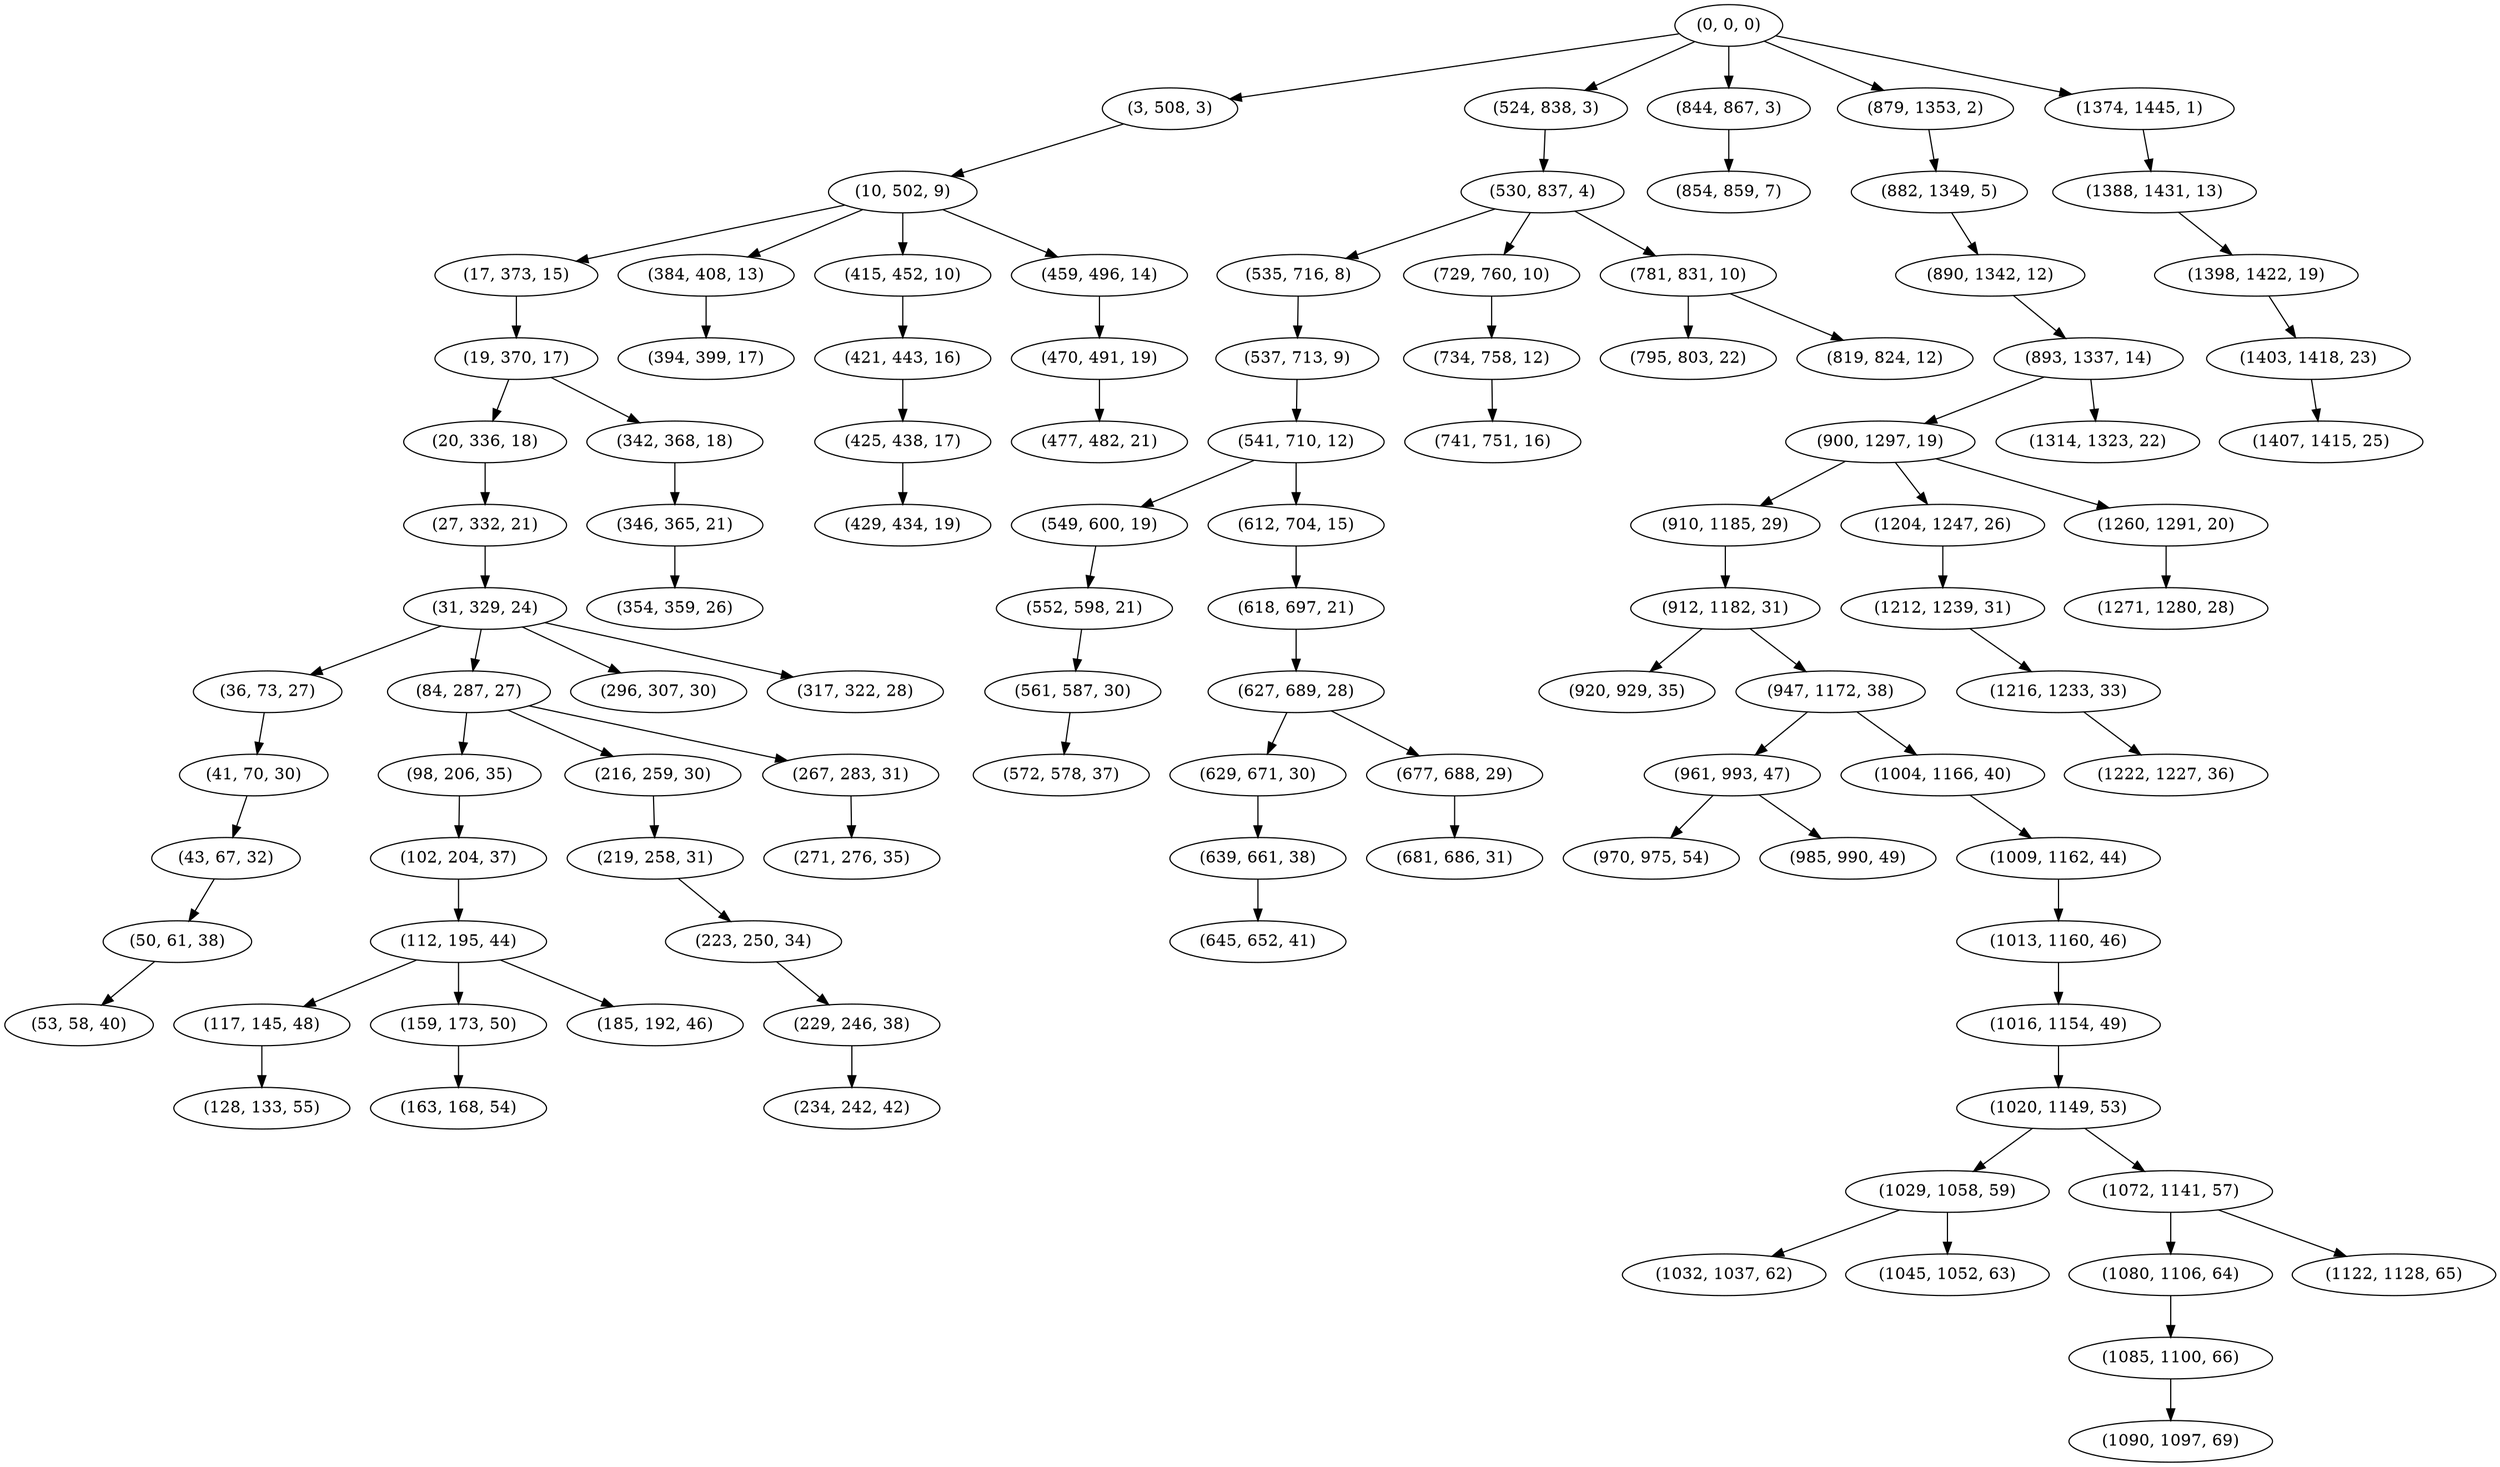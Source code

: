 digraph tree {
    "(0, 0, 0)";
    "(3, 508, 3)";
    "(10, 502, 9)";
    "(17, 373, 15)";
    "(19, 370, 17)";
    "(20, 336, 18)";
    "(27, 332, 21)";
    "(31, 329, 24)";
    "(36, 73, 27)";
    "(41, 70, 30)";
    "(43, 67, 32)";
    "(50, 61, 38)";
    "(53, 58, 40)";
    "(84, 287, 27)";
    "(98, 206, 35)";
    "(102, 204, 37)";
    "(112, 195, 44)";
    "(117, 145, 48)";
    "(128, 133, 55)";
    "(159, 173, 50)";
    "(163, 168, 54)";
    "(185, 192, 46)";
    "(216, 259, 30)";
    "(219, 258, 31)";
    "(223, 250, 34)";
    "(229, 246, 38)";
    "(234, 242, 42)";
    "(267, 283, 31)";
    "(271, 276, 35)";
    "(296, 307, 30)";
    "(317, 322, 28)";
    "(342, 368, 18)";
    "(346, 365, 21)";
    "(354, 359, 26)";
    "(384, 408, 13)";
    "(394, 399, 17)";
    "(415, 452, 10)";
    "(421, 443, 16)";
    "(425, 438, 17)";
    "(429, 434, 19)";
    "(459, 496, 14)";
    "(470, 491, 19)";
    "(477, 482, 21)";
    "(524, 838, 3)";
    "(530, 837, 4)";
    "(535, 716, 8)";
    "(537, 713, 9)";
    "(541, 710, 12)";
    "(549, 600, 19)";
    "(552, 598, 21)";
    "(561, 587, 30)";
    "(572, 578, 37)";
    "(612, 704, 15)";
    "(618, 697, 21)";
    "(627, 689, 28)";
    "(629, 671, 30)";
    "(639, 661, 38)";
    "(645, 652, 41)";
    "(677, 688, 29)";
    "(681, 686, 31)";
    "(729, 760, 10)";
    "(734, 758, 12)";
    "(741, 751, 16)";
    "(781, 831, 10)";
    "(795, 803, 22)";
    "(819, 824, 12)";
    "(844, 867, 3)";
    "(854, 859, 7)";
    "(879, 1353, 2)";
    "(882, 1349, 5)";
    "(890, 1342, 12)";
    "(893, 1337, 14)";
    "(900, 1297, 19)";
    "(910, 1185, 29)";
    "(912, 1182, 31)";
    "(920, 929, 35)";
    "(947, 1172, 38)";
    "(961, 993, 47)";
    "(970, 975, 54)";
    "(985, 990, 49)";
    "(1004, 1166, 40)";
    "(1009, 1162, 44)";
    "(1013, 1160, 46)";
    "(1016, 1154, 49)";
    "(1020, 1149, 53)";
    "(1029, 1058, 59)";
    "(1032, 1037, 62)";
    "(1045, 1052, 63)";
    "(1072, 1141, 57)";
    "(1080, 1106, 64)";
    "(1085, 1100, 66)";
    "(1090, 1097, 69)";
    "(1122, 1128, 65)";
    "(1204, 1247, 26)";
    "(1212, 1239, 31)";
    "(1216, 1233, 33)";
    "(1222, 1227, 36)";
    "(1260, 1291, 20)";
    "(1271, 1280, 28)";
    "(1314, 1323, 22)";
    "(1374, 1445, 1)";
    "(1388, 1431, 13)";
    "(1398, 1422, 19)";
    "(1403, 1418, 23)";
    "(1407, 1415, 25)";
    "(0, 0, 0)" -> "(3, 508, 3)";
    "(0, 0, 0)" -> "(524, 838, 3)";
    "(0, 0, 0)" -> "(844, 867, 3)";
    "(0, 0, 0)" -> "(879, 1353, 2)";
    "(0, 0, 0)" -> "(1374, 1445, 1)";
    "(3, 508, 3)" -> "(10, 502, 9)";
    "(10, 502, 9)" -> "(17, 373, 15)";
    "(10, 502, 9)" -> "(384, 408, 13)";
    "(10, 502, 9)" -> "(415, 452, 10)";
    "(10, 502, 9)" -> "(459, 496, 14)";
    "(17, 373, 15)" -> "(19, 370, 17)";
    "(19, 370, 17)" -> "(20, 336, 18)";
    "(19, 370, 17)" -> "(342, 368, 18)";
    "(20, 336, 18)" -> "(27, 332, 21)";
    "(27, 332, 21)" -> "(31, 329, 24)";
    "(31, 329, 24)" -> "(36, 73, 27)";
    "(31, 329, 24)" -> "(84, 287, 27)";
    "(31, 329, 24)" -> "(296, 307, 30)";
    "(31, 329, 24)" -> "(317, 322, 28)";
    "(36, 73, 27)" -> "(41, 70, 30)";
    "(41, 70, 30)" -> "(43, 67, 32)";
    "(43, 67, 32)" -> "(50, 61, 38)";
    "(50, 61, 38)" -> "(53, 58, 40)";
    "(84, 287, 27)" -> "(98, 206, 35)";
    "(84, 287, 27)" -> "(216, 259, 30)";
    "(84, 287, 27)" -> "(267, 283, 31)";
    "(98, 206, 35)" -> "(102, 204, 37)";
    "(102, 204, 37)" -> "(112, 195, 44)";
    "(112, 195, 44)" -> "(117, 145, 48)";
    "(112, 195, 44)" -> "(159, 173, 50)";
    "(112, 195, 44)" -> "(185, 192, 46)";
    "(117, 145, 48)" -> "(128, 133, 55)";
    "(159, 173, 50)" -> "(163, 168, 54)";
    "(216, 259, 30)" -> "(219, 258, 31)";
    "(219, 258, 31)" -> "(223, 250, 34)";
    "(223, 250, 34)" -> "(229, 246, 38)";
    "(229, 246, 38)" -> "(234, 242, 42)";
    "(267, 283, 31)" -> "(271, 276, 35)";
    "(342, 368, 18)" -> "(346, 365, 21)";
    "(346, 365, 21)" -> "(354, 359, 26)";
    "(384, 408, 13)" -> "(394, 399, 17)";
    "(415, 452, 10)" -> "(421, 443, 16)";
    "(421, 443, 16)" -> "(425, 438, 17)";
    "(425, 438, 17)" -> "(429, 434, 19)";
    "(459, 496, 14)" -> "(470, 491, 19)";
    "(470, 491, 19)" -> "(477, 482, 21)";
    "(524, 838, 3)" -> "(530, 837, 4)";
    "(530, 837, 4)" -> "(535, 716, 8)";
    "(530, 837, 4)" -> "(729, 760, 10)";
    "(530, 837, 4)" -> "(781, 831, 10)";
    "(535, 716, 8)" -> "(537, 713, 9)";
    "(537, 713, 9)" -> "(541, 710, 12)";
    "(541, 710, 12)" -> "(549, 600, 19)";
    "(541, 710, 12)" -> "(612, 704, 15)";
    "(549, 600, 19)" -> "(552, 598, 21)";
    "(552, 598, 21)" -> "(561, 587, 30)";
    "(561, 587, 30)" -> "(572, 578, 37)";
    "(612, 704, 15)" -> "(618, 697, 21)";
    "(618, 697, 21)" -> "(627, 689, 28)";
    "(627, 689, 28)" -> "(629, 671, 30)";
    "(627, 689, 28)" -> "(677, 688, 29)";
    "(629, 671, 30)" -> "(639, 661, 38)";
    "(639, 661, 38)" -> "(645, 652, 41)";
    "(677, 688, 29)" -> "(681, 686, 31)";
    "(729, 760, 10)" -> "(734, 758, 12)";
    "(734, 758, 12)" -> "(741, 751, 16)";
    "(781, 831, 10)" -> "(795, 803, 22)";
    "(781, 831, 10)" -> "(819, 824, 12)";
    "(844, 867, 3)" -> "(854, 859, 7)";
    "(879, 1353, 2)" -> "(882, 1349, 5)";
    "(882, 1349, 5)" -> "(890, 1342, 12)";
    "(890, 1342, 12)" -> "(893, 1337, 14)";
    "(893, 1337, 14)" -> "(900, 1297, 19)";
    "(893, 1337, 14)" -> "(1314, 1323, 22)";
    "(900, 1297, 19)" -> "(910, 1185, 29)";
    "(900, 1297, 19)" -> "(1204, 1247, 26)";
    "(900, 1297, 19)" -> "(1260, 1291, 20)";
    "(910, 1185, 29)" -> "(912, 1182, 31)";
    "(912, 1182, 31)" -> "(920, 929, 35)";
    "(912, 1182, 31)" -> "(947, 1172, 38)";
    "(947, 1172, 38)" -> "(961, 993, 47)";
    "(947, 1172, 38)" -> "(1004, 1166, 40)";
    "(961, 993, 47)" -> "(970, 975, 54)";
    "(961, 993, 47)" -> "(985, 990, 49)";
    "(1004, 1166, 40)" -> "(1009, 1162, 44)";
    "(1009, 1162, 44)" -> "(1013, 1160, 46)";
    "(1013, 1160, 46)" -> "(1016, 1154, 49)";
    "(1016, 1154, 49)" -> "(1020, 1149, 53)";
    "(1020, 1149, 53)" -> "(1029, 1058, 59)";
    "(1020, 1149, 53)" -> "(1072, 1141, 57)";
    "(1029, 1058, 59)" -> "(1032, 1037, 62)";
    "(1029, 1058, 59)" -> "(1045, 1052, 63)";
    "(1072, 1141, 57)" -> "(1080, 1106, 64)";
    "(1072, 1141, 57)" -> "(1122, 1128, 65)";
    "(1080, 1106, 64)" -> "(1085, 1100, 66)";
    "(1085, 1100, 66)" -> "(1090, 1097, 69)";
    "(1204, 1247, 26)" -> "(1212, 1239, 31)";
    "(1212, 1239, 31)" -> "(1216, 1233, 33)";
    "(1216, 1233, 33)" -> "(1222, 1227, 36)";
    "(1260, 1291, 20)" -> "(1271, 1280, 28)";
    "(1374, 1445, 1)" -> "(1388, 1431, 13)";
    "(1388, 1431, 13)" -> "(1398, 1422, 19)";
    "(1398, 1422, 19)" -> "(1403, 1418, 23)";
    "(1403, 1418, 23)" -> "(1407, 1415, 25)";
}
